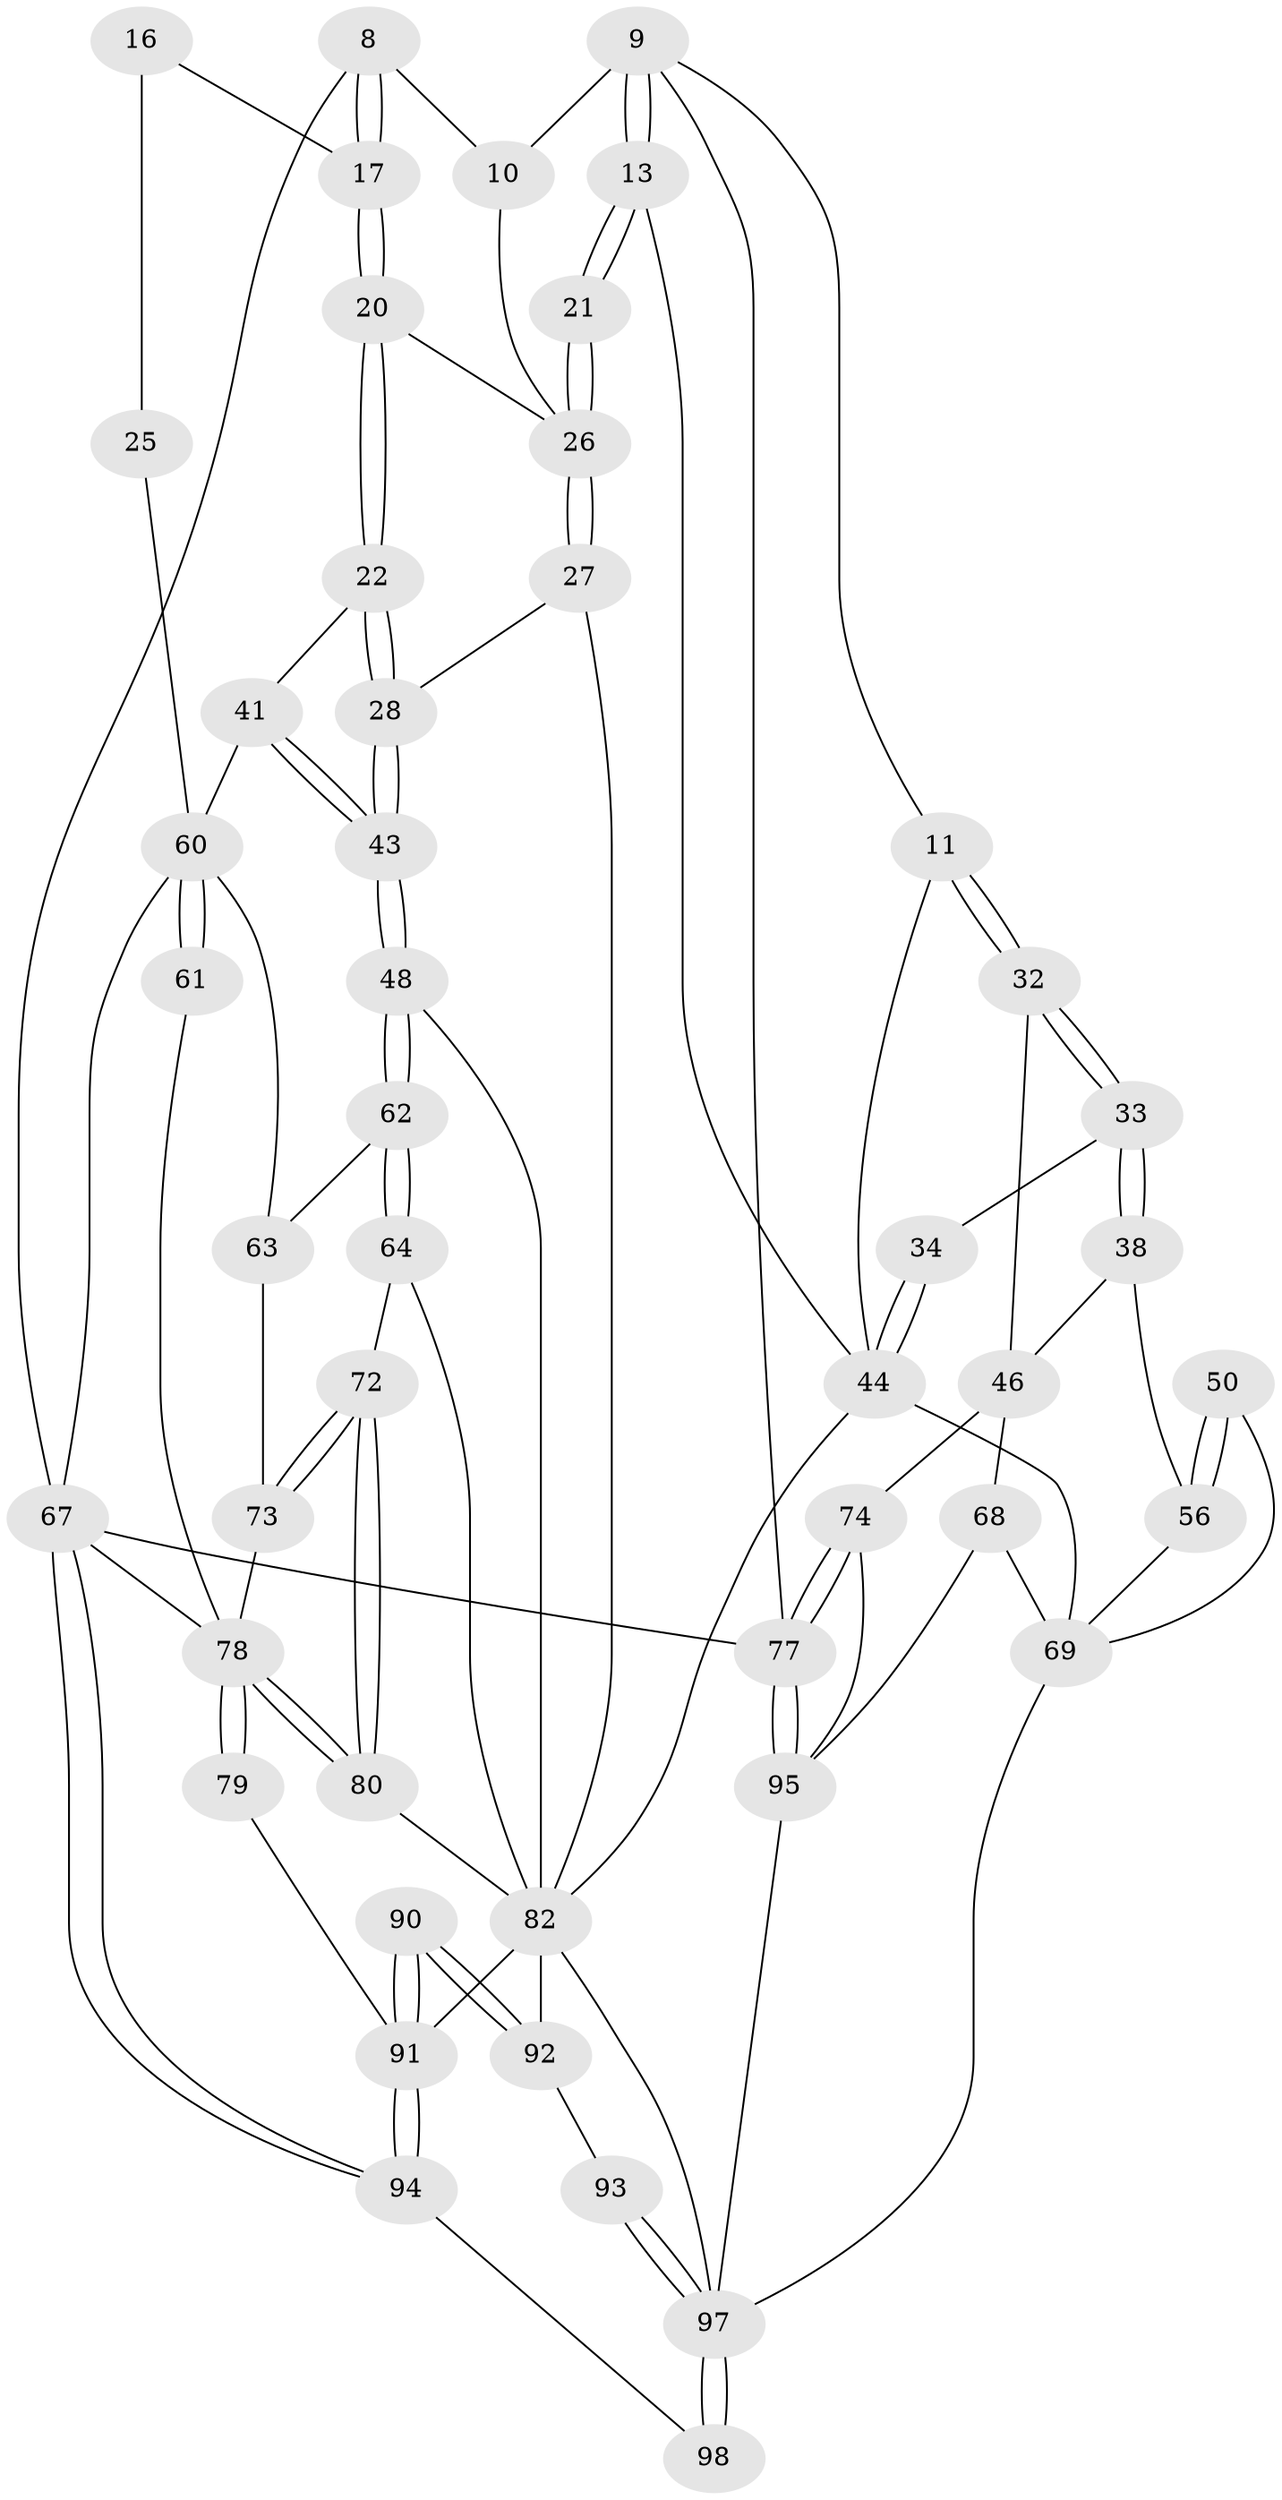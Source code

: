 // original degree distribution, {3: 0.02040816326530612, 4: 0.25510204081632654, 6: 0.23469387755102042, 5: 0.4897959183673469}
// Generated by graph-tools (version 1.1) at 2025/04/03/04/25 22:04:58]
// undirected, 49 vertices, 111 edges
graph export_dot {
graph [start="1"]
  node [color=gray90,style=filled];
  8 [pos="+0.2545945040327139+0.0317984635669074",super="+6"];
  9 [pos="+0.5201226959266798+0.06343694527768934",super="+3"];
  10 [pos="+0.37168757851242146+0.10535956298959501",super="+7"];
  11 [pos="+0.7810813608402315+0.13555226346356875"];
  13 [pos="+0.535616324134173+0.13807215079821925"];
  16 [pos="+0.19157147482165424+0.09794486761077684"];
  17 [pos="+0.21091396639130575+0.09644898771937238"];
  20 [pos="+0.24151350833505164+0.13826413121918035"];
  21 [pos="+0.39384791504299593+0.21310533201080303"];
  22 [pos="+0.22103968995185086+0.24874050864821026"];
  25 [pos="+0.12233623132728058+0.1775646053957871",super="+15"];
  26 [pos="+0.3733695191497543+0.2604115604841767",super="+19+18"];
  27 [pos="+0.37133429062072637+0.2793449159802909"];
  28 [pos="+0.2781879811864811+0.27731295926650845"];
  32 [pos="+0.7849493367640151+0.14148266429782483"];
  33 [pos="+0.7578478316297625+0.2724095414978984"];
  34 [pos="+0.7081037446440662+0.2909027273980984"];
  38 [pos="+0.7970271580153244+0.3207154111420433"];
  41 [pos="+0.17862930582152728+0.3949883489435461",super="+23"];
  43 [pos="+0.1999580276933352+0.4113330957243761"];
  44 [pos="+0.6088845023699468+0.4124534030247344",super="+30+29"];
  46 [pos="+1+0.43136758250820506",super="+37"];
  48 [pos="+0.21538214737502498+0.4332010483314121"];
  50 [pos="+0.7619721937232281+0.49135475862902367"];
  56 [pos="+0.9290531814662827+0.4496083346164041",super="+49"];
  60 [pos="+0.060895399186151625+0.5118272726734162",super="+42+40"];
  61 [pos="+0+0.6285757469219387"];
  62 [pos="+0.20278236129267926+0.4945584629473883"];
  63 [pos="+0.14145204016667717+0.5374156289334012"];
  64 [pos="+0.2990378074439929+0.5875653463073474"];
  67 [pos="+0+1",super="+5"];
  68 [pos="+0.8717121809612263+0.6060595364028987",super="+54"];
  69 [pos="+0.7454190000058355+0.6035647421863042",super="+53+55"];
  72 [pos="+0.22724175236791766+0.6623935204501742"];
  73 [pos="+0.20895609312419688+0.6517325477932167",super="+70"];
  74 [pos="+1+0.7064926050560733",super="+45+36"];
  77 [pos="+1+1",super="+4"];
  78 [pos="+0.10864793033567834+0.7292660792079919",super="+76+71"];
  79 [pos="+0.09358915000985928+0.7549456869400494"];
  80 [pos="+0.22727537358080613+0.6795371021206915"];
  82 [pos="+0.23291422469122125+0.693105026052081",super="+81+59+47+31"];
  90 [pos="+0.3376350710942708+0.8963103017826315"];
  91 [pos="+0.17064203432930675+1",super="+84+83"];
  92 [pos="+0.3512479487655546+0.8860314437668296"];
  93 [pos="+0.5433903121857382+0.9174017481141336"];
  94 [pos="+0.1409519060614792+1"];
  95 [pos="+1+1",super="+85+75"];
  97 [pos="+0.5694643377468777+0.9689154512996658",super="+88+89+96"];
  98 [pos="+0.5979645951480954+1"];
  8 -- 17;
  8 -- 17;
  8 -- 10;
  8 -- 67;
  9 -- 10 [weight=2];
  9 -- 13;
  9 -- 13;
  9 -- 11;
  9 -- 77;
  10 -- 26;
  11 -- 32;
  11 -- 32;
  11 -- 44;
  13 -- 21;
  13 -- 21;
  13 -- 44;
  16 -- 17;
  16 -- 25 [weight=2];
  17 -- 20;
  17 -- 20;
  20 -- 22;
  20 -- 22;
  20 -- 26;
  21 -- 26 [weight=2];
  21 -- 26;
  22 -- 28;
  22 -- 28;
  22 -- 41;
  25 -- 60 [weight=2];
  26 -- 27;
  26 -- 27;
  27 -- 28;
  27 -- 82;
  28 -- 43;
  28 -- 43;
  32 -- 33;
  32 -- 33;
  32 -- 46;
  33 -- 34;
  33 -- 38;
  33 -- 38;
  34 -- 44 [weight=2];
  34 -- 44;
  38 -- 56;
  38 -- 46;
  41 -- 43;
  41 -- 43;
  41 -- 60 [weight=2];
  43 -- 48;
  43 -- 48;
  44 -- 69;
  44 -- 82;
  46 -- 74 [weight=2];
  46 -- 68;
  48 -- 62;
  48 -- 62;
  48 -- 82;
  50 -- 56 [weight=2];
  50 -- 56;
  50 -- 69;
  56 -- 69;
  60 -- 61 [weight=2];
  60 -- 61;
  60 -- 63;
  60 -- 67;
  61 -- 78;
  62 -- 63;
  62 -- 64;
  62 -- 64;
  63 -- 73;
  64 -- 72;
  64 -- 82;
  67 -- 94;
  67 -- 94;
  67 -- 77 [weight=2];
  67 -- 78;
  68 -- 69 [weight=2];
  68 -- 95;
  69 -- 97 [weight=2];
  72 -- 73;
  72 -- 73;
  72 -- 80;
  72 -- 80;
  73 -- 78 [weight=2];
  74 -- 77 [weight=2];
  74 -- 77;
  74 -- 95;
  77 -- 95;
  77 -- 95;
  78 -- 79 [weight=2];
  78 -- 79;
  78 -- 80;
  78 -- 80;
  79 -- 91;
  80 -- 82;
  82 -- 92;
  82 -- 91;
  82 -- 97;
  90 -- 91 [weight=2];
  90 -- 91;
  90 -- 92;
  90 -- 92;
  91 -- 94;
  91 -- 94;
  92 -- 93;
  93 -- 97 [weight=2];
  93 -- 97;
  94 -- 98;
  95 -- 97 [weight=2];
  97 -- 98 [weight=2];
  97 -- 98;
}
